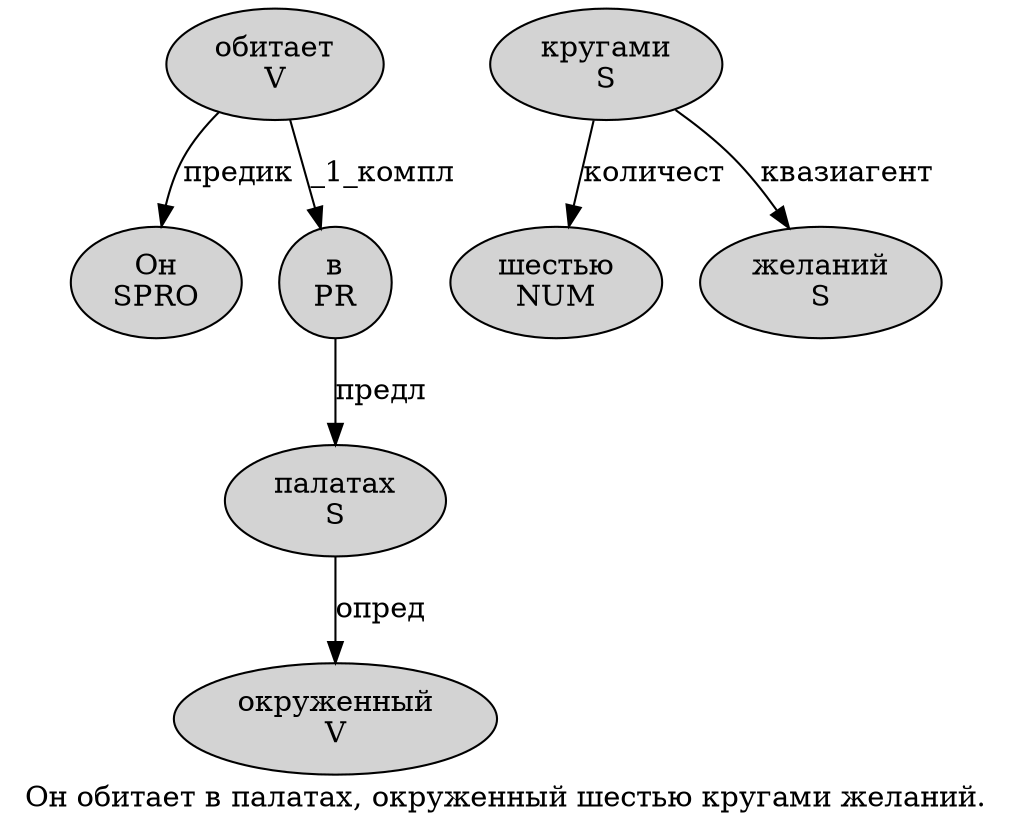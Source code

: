 digraph SENTENCE_2993 {
	graph [label="Он обитает в палатах, окруженный шестью кругами желаний."]
	node [style=filled]
		0 [label="Он
SPRO" color="" fillcolor=lightgray penwidth=1 shape=ellipse]
		1 [label="обитает
V" color="" fillcolor=lightgray penwidth=1 shape=ellipse]
		2 [label="в
PR" color="" fillcolor=lightgray penwidth=1 shape=ellipse]
		3 [label="палатах
S" color="" fillcolor=lightgray penwidth=1 shape=ellipse]
		5 [label="окруженный
V" color="" fillcolor=lightgray penwidth=1 shape=ellipse]
		6 [label="шестью
NUM" color="" fillcolor=lightgray penwidth=1 shape=ellipse]
		7 [label="кругами
S" color="" fillcolor=lightgray penwidth=1 shape=ellipse]
		8 [label="желаний
S" color="" fillcolor=lightgray penwidth=1 shape=ellipse]
			3 -> 5 [label="опред"]
			2 -> 3 [label="предл"]
			1 -> 0 [label="предик"]
			1 -> 2 [label="_1_компл"]
			7 -> 6 [label="количест"]
			7 -> 8 [label="квазиагент"]
}